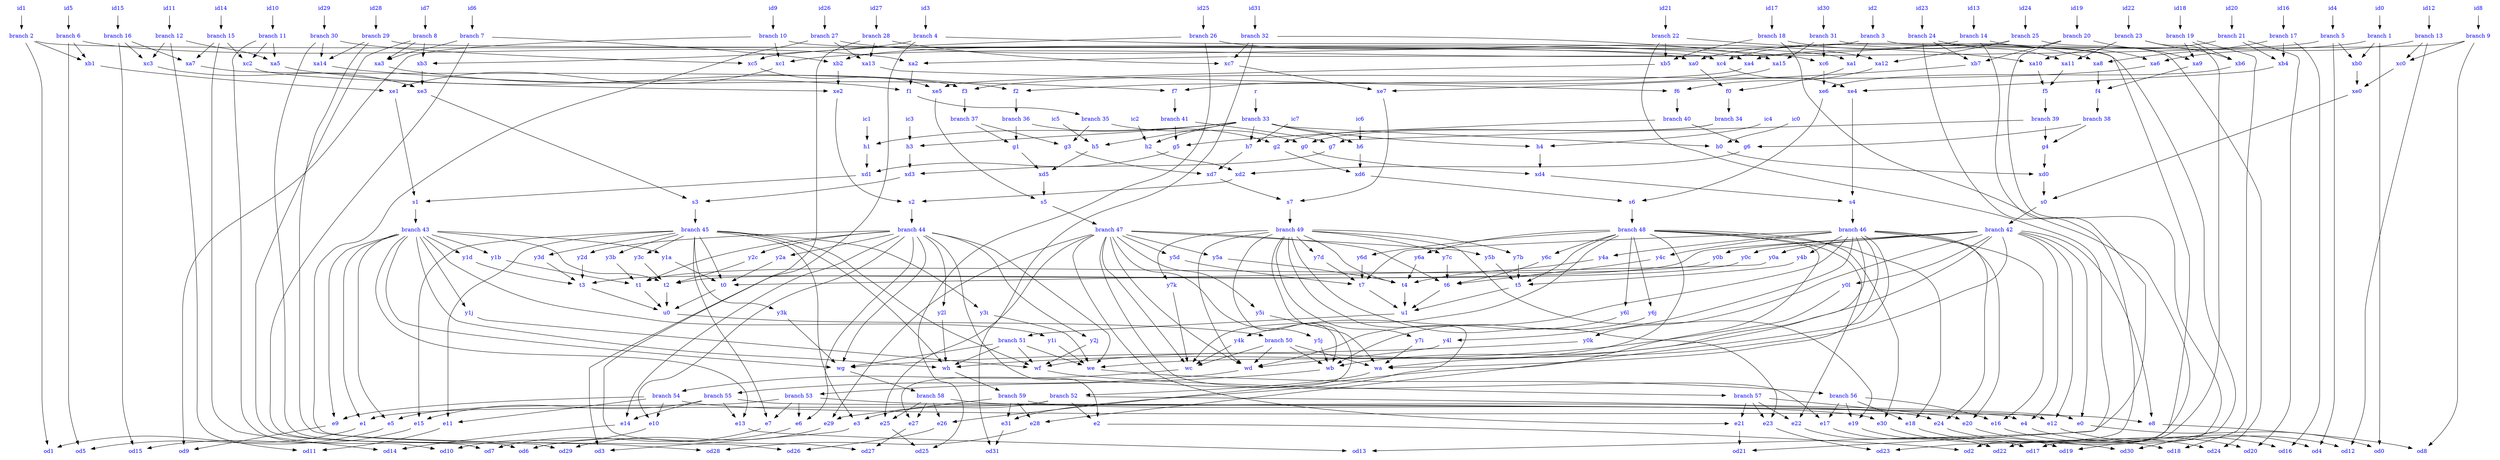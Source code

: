 digraph Netlist { 
"xa4" [image="XOR.gif" color="white" fontcolor = blue];
"xd7" [image="XOR.gif" color="white" fontcolor = blue];
"y1b" [image="NOT.gif" color="white" fontcolor = blue];
"e17" [image="AND.gif" color="white" fontcolor = blue];
"e19" [image="AND.gif" color="white" fontcolor = blue];
"branch 20" [color="white" fontcolor = blue];
"branch 44" [color="white" fontcolor = blue];
"s6" [image="XOR.gif" color="white" fontcolor = blue];
"branch 16" [color="white" fontcolor = blue];
"branch 27" [color="white" fontcolor = blue];
"xb0" [image="XOR.gif" color="white" fontcolor = blue];
"branch 15" [color="white" fontcolor = blue];
"xc3" [image="XOR.gif" color="white" fontcolor = blue];
"y2l" [image="NOT.gif" color="white" fontcolor = blue];
"t5" [image="AND.gif" color="white" fontcolor = blue];
"branch 19" [color="white" fontcolor = blue];
"h0" [image="AND.gif" color="white" fontcolor = blue];
"id19" [color="white" fontcolor = blue];
"g5" [image="XOR.gif" color="white" fontcolor = blue];
"branch 31" [color="white" fontcolor = blue];
"branch 51" [color="white" fontcolor = blue];
"t3" [image="AND.gif" color="white" fontcolor = blue];
"xa11" [image="XOR.gif" color="white" fontcolor = blue];
"h2" [image="AND.gif" color="white" fontcolor = blue];
"h6" [image="AND.gif" color="white" fontcolor = blue];
"branch 57" [color="white" fontcolor = blue];
"f2" [image="XOR.gif" color="white" fontcolor = blue];
"e14" [image="AND.gif" color="white" fontcolor = blue];
"y1a" [image="NOT.gif" color="white" fontcolor = blue];
"y4k" [image="NOT.gif" color="white" fontcolor = blue];
"xb7" [image="XOR.gif" color="white" fontcolor = blue];
"xe1" [image="XOR.gif" color="white" fontcolor = blue];
"od8" [image="XOR.gif" color="white" fontcolor = blue];
"branch 10" [color="white" fontcolor = blue];
"ic1" [color="white" fontcolor = blue];
"od4" [image="XOR.gif" color="white" fontcolor = blue];
"xb3" [image="XOR.gif" color="white" fontcolor = blue];
"od29" [image="XOR.gif" color="white" fontcolor = blue];
"branch 5" [color="white" fontcolor = blue];
"u0" [image="OR.gif" color="white" fontcolor = blue];
"g2" [image="XOR.gif" color="white" fontcolor = blue];
"h1" [image="AND.gif" color="white" fontcolor = blue];
"y7b" [image="NOT.gif" color="white" fontcolor = blue];
"od5" [image="XOR.gif" color="white" fontcolor = blue];
"xa1" [image="XOR.gif" color="white" fontcolor = blue];
"y3k" [image="NOT.gif" color="white" fontcolor = blue];
"y2a" [image="NOT.gif" color="white" fontcolor = blue];
"branch 53" [color="white" fontcolor = blue];
"f1" [image="XOR.gif" color="white" fontcolor = blue];
"od18" [image="XOR.gif" color="white" fontcolor = blue];
"s1" [image="XOR.gif" color="white" fontcolor = blue];
"s5" [image="XOR.gif" color="white" fontcolor = blue];
"y7d" [image="NOT.gif" color="white" fontcolor = blue];
"id6" [color="white" fontcolor = blue];
"od15" [image="XOR.gif" color="white" fontcolor = blue];
"od30" [image="XOR.gif" color="white" fontcolor = blue];
"od3" [image="XOR.gif" color="white" fontcolor = blue];
"t6" [image="AND.gif" color="white" fontcolor = blue];
"branch 45" [color="white" fontcolor = blue];
"xb4" [image="XOR.gif" color="white" fontcolor = blue];
"f7" [image="XOR.gif" color="white" fontcolor = blue];
"e7" [image="AND.gif" color="white" fontcolor = blue];
"xb6" [image="XOR.gif" color="white" fontcolor = blue];
"e5" [image="AND.gif" color="white" fontcolor = blue];
"wd" [image="AND.gif" color="white" fontcolor = blue];
"ic7" [color="white" fontcolor = blue];
"e24" [image="AND.gif" color="white" fontcolor = blue];
"y4b" [image="NOT.gif" color="white" fontcolor = blue];
"od12" [image="XOR.gif" color="white" fontcolor = blue];
"xc2" [image="XOR.gif" color="white" fontcolor = blue];
"branch 47" [color="white" fontcolor = blue];
"id8" [color="white" fontcolor = blue];
"wa" [image="AND.gif" color="white" fontcolor = blue];
"e8" [image="AND.gif" color="white" fontcolor = blue];
"wh" [image="AND.gif" color="white" fontcolor = blue];
"y4a" [image="NOT.gif" color="white" fontcolor = blue];
"xd6" [image="XOR.gif" color="white" fontcolor = blue];
"od0" [image="XOR.gif" color="white" fontcolor = blue];
"branch 30" [color="white" fontcolor = blue];
"id25" [color="white" fontcolor = blue];
"od10" [image="XOR.gif" color="white" fontcolor = blue];
"e23" [image="AND.gif" color="white" fontcolor = blue];
"xe6" [image="XOR.gif" color="white" fontcolor = blue];
"id31" [color="white" fontcolor = blue];
"xd4" [image="XOR.gif" color="white" fontcolor = blue];
"od20" [image="XOR.gif" color="white" fontcolor = blue];
"e13" [image="AND.gif" color="white" fontcolor = blue];
"xa10" [image="XOR.gif" color="white" fontcolor = blue];
"xa13" [image="XOR.gif" color="white" fontcolor = blue];
"od23" [image="XOR.gif" color="white" fontcolor = blue];
"id29" [color="white" fontcolor = blue];
"od24" [image="XOR.gif" color="white" fontcolor = blue];
"xd0" [image="XOR.gif" color="white" fontcolor = blue];
"e22" [image="AND.gif" color="white" fontcolor = blue];
"y3c" [image="NOT.gif" color="white" fontcolor = blue];
"e10" [image="AND.gif" color="white" fontcolor = blue];
"e18" [image="AND.gif" color="white" fontcolor = blue];
"xa2" [image="XOR.gif" color="white" fontcolor = blue];
"xb2" [image="XOR.gif" color="white" fontcolor = blue];
"t1" [image="AND.gif" color="white" fontcolor = blue];
"xc5" [image="XOR.gif" color="white" fontcolor = blue];
"t0" [image="AND.gif" color="white" fontcolor = blue];
"id13" [color="white" fontcolor = blue];
"branch 12" [color="white" fontcolor = blue];
"xb1" [image="XOR.gif" color="white" fontcolor = blue];
"od6" [image="XOR.gif" color="white" fontcolor = blue];
"g3" [image="XOR.gif" color="white" fontcolor = blue];
"y1d" [image="NOT.gif" color="white" fontcolor = blue];
"e4" [image="AND.gif" color="white" fontcolor = blue];
"ic6" [color="white" fontcolor = blue];
"y5d" [image="NOT.gif" color="white" fontcolor = blue];
"e2" [image="AND.gif" color="white" fontcolor = blue];
"xa6" [image="XOR.gif" color="white" fontcolor = blue];
"branch 11" [color="white" fontcolor = blue];
"branch 25" [color="white" fontcolor = blue];
"s4" [image="XOR.gif" color="white" fontcolor = blue];
"branch 13" [color="white" fontcolor = blue];
"y6l" [image="NOT.gif" color="white" fontcolor = blue];
"od16" [image="XOR.gif" color="white" fontcolor = blue];
"xe0" [image="XOR.gif" color="white" fontcolor = blue];
"y7c" [image="NOT.gif" color="white" fontcolor = blue];
"ic4" [color="white" fontcolor = blue];
"e0" [image="AND.gif" color="white" fontcolor = blue];
"id0" [color="white" fontcolor = blue];
"id3" [color="white" fontcolor = blue];
"xe3" [image="XOR.gif" color="white" fontcolor = blue];
"branch 1" [color="white" fontcolor = blue];
"id28" [color="white" fontcolor = blue];
"id18" [color="white" fontcolor = blue];
"od28" [image="XOR.gif" color="white" fontcolor = blue];
"id27" [color="white" fontcolor = blue];
"xd1" [image="XOR.gif" color="white" fontcolor = blue];
"e26" [image="AND.gif" color="white" fontcolor = blue];
"h4" [image="AND.gif" color="white" fontcolor = blue];
"branch 40" [color="white" fontcolor = blue];
"y4l" [image="NOT.gif" color="white" fontcolor = blue];
"y5j" [image="NOT.gif" color="white" fontcolor = blue];
"id22" [color="white" fontcolor = blue];
"e30" [image="AND.gif" color="white" fontcolor = blue];
"branch 22" [color="white" fontcolor = blue];
"branch 38" [color="white" fontcolor = blue];
"id14" [color="white" fontcolor = blue];
"id9" [color="white" fontcolor = blue];
"branch 3" [color="white" fontcolor = blue];
"id2" [color="white" fontcolor = blue];
"branch 35" [color="white" fontcolor = blue];
"e11" [image="AND.gif" color="white" fontcolor = blue];
"y0c" [image="NOT.gif" color="white" fontcolor = blue];
"branch 52" [color="white" fontcolor = blue];
"branch 29" [color="white" fontcolor = blue];
"y6j" [image="NOT.gif" color="white" fontcolor = blue];
"e6" [image="AND.gif" color="white" fontcolor = blue];
"od26" [image="XOR.gif" color="white" fontcolor = blue];
"y0l" [image="NOT.gif" color="white" fontcolor = blue];
"t4" [image="AND.gif" color="white" fontcolor = blue];
"branch 4" [color="white" fontcolor = blue];
"branch 24" [color="white" fontcolor = blue];
"branch 6" [color="white" fontcolor = blue];
"xc7" [image="XOR.gif" color="white" fontcolor = blue];
"branch 32" [color="white" fontcolor = blue];
"branch 58" [color="white" fontcolor = blue];
"id20" [color="white" fontcolor = blue];
"od9" [image="XOR.gif" color="white" fontcolor = blue];
"od14" [image="XOR.gif" color="white" fontcolor = blue];
"branch 9" [color="white" fontcolor = blue];
"id1" [color="white" fontcolor = blue];
"id21" [color="white" fontcolor = blue];
"y3b" [image="NOT.gif" color="white" fontcolor = blue];
"od19" [image="XOR.gif" color="white" fontcolor = blue];
"e1" [image="AND.gif" color="white" fontcolor = blue];
"xd5" [image="XOR.gif" color="white" fontcolor = blue];
"g6" [image="XOR.gif" color="white" fontcolor = blue];
"branch 46" [color="white" fontcolor = blue];
"branch 2" [color="white" fontcolor = blue];
"h3" [image="AND.gif" color="white" fontcolor = blue];
"e27" [image="AND.gif" color="white" fontcolor = blue];
"od17" [image="XOR.gif" color="white" fontcolor = blue];
"od25" [image="XOR.gif" color="white" fontcolor = blue];
"g1" [image="XOR.gif" color="white" fontcolor = blue];
"y4c" [image="NOT.gif" color="white" fontcolor = blue];
"xc6" [image="XOR.gif" color="white" fontcolor = blue];
"xa3" [image="XOR.gif" color="white" fontcolor = blue];
"id30" [color="white" fontcolor = blue];
"xa0" [image="XOR.gif" color="white" fontcolor = blue];
"od31" [image="XOR.gif" color="white" fontcolor = blue];
"e15" [image="AND.gif" color="white" fontcolor = blue];
"xa9" [image="XOR.gif" color="white" fontcolor = blue];
"wc" [image="AND.gif" color="white" fontcolor = blue];
"g0" [image="XOR.gif" color="white" fontcolor = blue];
"s2" [image="XOR.gif" color="white" fontcolor = blue];
"id10" [color="white" fontcolor = blue];
"s3" [image="XOR.gif" color="white" fontcolor = blue];
"xa8" [image="XOR.gif" color="white" fontcolor = blue];
"id16" [color="white" fontcolor = blue];
"xe2" [image="XOR.gif" color="white" fontcolor = blue];
"s7" [image="XOR.gif" color="white" fontcolor = blue];
"y3i" [image="NOT.gif" color="white" fontcolor = blue];
"y2c" [image="NOT.gif" color="white" fontcolor = blue];
"branch 8" [color="white" fontcolor = blue];
"xc4" [image="XOR.gif" color="white" fontcolor = blue];
"id24" [color="white" fontcolor = blue];
"xe4" [image="XOR.gif" color="white" fontcolor = blue];
"od21" [image="XOR.gif" color="white" fontcolor = blue];
"id7" [color="white" fontcolor = blue];
"y7k" [image="NOT.gif" color="white" fontcolor = blue];
"xe5" [image="XOR.gif" color="white" fontcolor = blue];
"f6" [image="XOR.gif" color="white" fontcolor = blue];
"xd2" [image="XOR.gif" color="white" fontcolor = blue];
"branch 54" [color="white" fontcolor = blue];
"branch 50" [color="white" fontcolor = blue];
"id4" [color="white" fontcolor = blue];
"branch 43" [color="white" fontcolor = blue];
"xa14" [image="XOR.gif" color="white" fontcolor = blue];
"branch 21" [color="white" fontcolor = blue];
"branch 59" [color="white" fontcolor = blue];
"t2" [image="AND.gif" color="white" fontcolor = blue];
"y5i" [image="NOT.gif" color="white" fontcolor = blue];
"g4" [image="XOR.gif" color="white" fontcolor = blue];
"od1" [image="XOR.gif" color="white" fontcolor = blue];
"branch 34" [color="white" fontcolor = blue];
"od13" [image="XOR.gif" color="white" fontcolor = blue];
"wb" [image="AND.gif" color="white" fontcolor = blue];
"xa7" [image="XOR.gif" color="white" fontcolor = blue];
"xb5" [image="XOR.gif" color="white" fontcolor = blue];
"branch 37" [color="white" fontcolor = blue];
"branch 18" [color="white" fontcolor = blue];
"xd3" [image="XOR.gif" color="white" fontcolor = blue];
"od7" [image="XOR.gif" color="white" fontcolor = blue];
"we" [image="AND.gif" color="white" fontcolor = blue];
"id15" [color="white" fontcolor = blue];
"ic2" [color="white" fontcolor = blue];
"g7" [image="XOR.gif" color="white" fontcolor = blue];
"y3d" [image="NOT.gif" color="white" fontcolor = blue];
"branch 49" [color="white" fontcolor = blue];
"branch 33" [color="white" fontcolor = blue];
"e9" [image="AND.gif" color="white" fontcolor = blue];
"branch 56" [color="white" fontcolor = blue];
"branch 55" [color="white" fontcolor = blue];
"y2j" [image="NOT.gif" color="white" fontcolor = blue];
"xc0" [image="XOR.gif" color="white" fontcolor = blue];
"wg" [image="AND.gif" color="white" fontcolor = blue];
"branch 28" [color="white" fontcolor = blue];
"h5" [image="AND.gif" color="white" fontcolor = blue];
"od27" [image="XOR.gif" color="white" fontcolor = blue];
"y6d" [image="NOT.gif" color="white" fontcolor = blue];
"r" [color="white" fontcolor = blue];
"e21" [image="AND.gif" color="white" fontcolor = blue];
"branch 36" [color="white" fontcolor = blue];
"branch 14" [color="white" fontcolor = blue];
"branch 26" [color="white" fontcolor = blue];
"e25" [image="AND.gif" color="white" fontcolor = blue];
"branch 42" [color="white" fontcolor = blue];
"ic5" [color="white" fontcolor = blue];
"y7i" [image="NOT.gif" color="white" fontcolor = blue];
"h7" [image="AND.gif" color="white" fontcolor = blue];
"branch 41" [color="white" fontcolor = blue];
"ic3" [color="white" fontcolor = blue];
"y6a" [image="NOT.gif" color="white" fontcolor = blue];
"xa5" [image="XOR.gif" color="white" fontcolor = blue];
"f0" [image="XOR.gif" color="white" fontcolor = blue];
"y0a" [image="NOT.gif" color="white" fontcolor = blue];
"od2" [image="XOR.gif" color="white" fontcolor = blue];
"branch 7" [color="white" fontcolor = blue];
"e3" [image="AND.gif" color="white" fontcolor = blue];
"id23" [color="white" fontcolor = blue];
"s0" [image="XOR.gif" color="white" fontcolor = blue];
"e29" [image="AND.gif" color="white" fontcolor = blue];
"branch 23" [color="white" fontcolor = blue];
"f3" [image="XOR.gif" color="white" fontcolor = blue];
"wf" [image="AND.gif" color="white" fontcolor = blue];
"f4" [image="XOR.gif" color="white" fontcolor = blue];
"e12" [image="AND.gif" color="white" fontcolor = blue];
"y6c" [image="NOT.gif" color="white" fontcolor = blue];
"branch 17" [color="white" fontcolor = blue];
"y5a" [image="NOT.gif" color="white" fontcolor = blue];
"id26" [color="white" fontcolor = blue];
"branch 39" [color="white" fontcolor = blue];
"id12" [color="white" fontcolor = blue];
"e20" [image="AND.gif" color="white" fontcolor = blue];
"t7" [image="AND.gif" color="white" fontcolor = blue];
"xc1" [image="XOR.gif" color="white" fontcolor = blue];
"y0k" [image="NOT.gif" color="white" fontcolor = blue];
"f5" [image="XOR.gif" color="white" fontcolor = blue];
"ic0" [color="white" fontcolor = blue];
"id17" [color="white" fontcolor = blue];
"xa15" [image="XOR.gif" color="white" fontcolor = blue];
"branch 48" [color="white" fontcolor = blue];
"od22" [image="XOR.gif" color="white" fontcolor = blue];
"od11" [image="XOR.gif" color="white" fontcolor = blue];
"y5b" [image="NOT.gif" color="white" fontcolor = blue];
"e16" [image="AND.gif" color="white" fontcolor = blue];
"y1j" [image="NOT.gif" color="white" fontcolor = blue];
"xe7" [image="XOR.gif" color="white" fontcolor = blue];
"id11" [color="white" fontcolor = blue];
"y0b" [image="NOT.gif" color="white" fontcolor = blue];
"e31" [image="AND.gif" color="white" fontcolor = blue];
"e28" [image="AND.gif" color="white" fontcolor = blue];
"xa12" [image="XOR.gif" color="white" fontcolor = blue];
"y1i" [image="NOT.gif" color="white" fontcolor = blue];
"y2d" [image="NOT.gif" color="white" fontcolor = blue];
"u1" [image="OR.gif" color="white" fontcolor = blue];
"id5" [color="white" fontcolor = blue];
"xa2" -> "f1";
"branch 42" -> "t3";
"h7" -> "xd7";
"branch 45" -> "e15";
"branch 43" -> "e13";
"id12" -> "branch 13";
"y1d" -> "t3";
"e19" -> "od19";
"s3" -> "branch 45";
"xc1" -> "xe1";
"branch 57" -> "e23";
"xb3" -> "xe3";
"e25" -> "od25";
"y4b" -> "t5";
"y6l" -> "wd";
"branch 46" -> "y4b";
"branch 55" -> "e13";
"xc5" -> "xe5";
"branch 48" -> "wc";
"f0" -> "branch 34";
"xd1" -> "s1";
"y5j" -> "wb";
"branch 2" -> "xa0";
"we" -> "branch 56";
"wh" -> "branch 59";
"branch 46" -> "y4a";
"e12" -> "od12";
"branch 48" -> "y6l";
"e16" -> "od16";
"y3i" -> "we";
"branch 21" -> "od20";
"id9" -> "branch 10";
"branch 45" -> "t0";
"t1" -> "u0";
"branch 41" -> "g5";
"e30" -> "od30";
"xa3" -> "f1";
"branch 29" -> "xa14";
"branch 42" -> "y0l";
"branch 37" -> "g1";
"branch 16" -> "xa7";
"y0k" -> "wg";
"branch 26" -> "xa12";
"branch 19" -> "od18";
"e14" -> "od14";
"g5" -> "xd1";
"xd7" -> "s7";
"branch 30" -> "xc5";
"y1b" -> "t1";
"branch 31" -> "od30";
"branch 46" -> "t7";
"branch 3" -> "xb2";
"branch 46" -> "e16";
"branch 4" -> "xa1";
"branch 54" -> "e10";
"branch 47" -> "y5d";
"branch 1" -> "xa0";
"y7d" -> "t7";
"f5" -> "branch 39";
"e18" -> "od18";
"id4" -> "branch 5";
"branch 45" -> "wh";
"h3" -> "xd3";
"wg" -> "branch 58";
"ic3" -> "h3";
"xe5" -> "s5";
"y6a" -> "t4";
"branch 54" -> "e9";
"branch 49" -> "y7i";
"e22" -> "od22";
"id28" -> "branch 29";
"branch 49" -> "y7c";
"branch 13" -> "xc0";
"branch 44" -> "e6";
"e26" -> "od26";
"branch 48" -> "y6c";
"branch 58" -> "e25";
"xa1" -> "f0";
"branch 19" -> "xa9";
"y3b" -> "t1";
"branch 44" -> "y2c";
"branch 49" -> "wb";
"branch 37" -> "g3";
"branch 55" -> "e12";
"branch 38" -> "g4";
"branch 12" -> "od11";
"branch 45" -> "wf";
"branch 7" -> "od6";
"branch 35" -> "g3";
"branch 44" -> "t1";
"id30" -> "branch 31";
"branch 49" -> "y7b";
"branch 43" -> "y1j";
"branch 47" -> "e25";
"branch 44" -> "y2a";
"branch 59" -> "e28";
"branch 27" -> "xa13";
"y5a" -> "t4";
"branch 47" -> "e21";
"branch 16" -> "od15";
"h6" -> "xd6";
"y6c" -> "t6";
"branch 44" -> "wg";
"branch 49" -> "wd";
"branch 33" -> "h5";
"branch 57" -> "e22";
"id10" -> "branch 11";
"branch 51" -> "wh";
"branch 45" -> "e3";
"xa4" -> "f2";
"branch 48" -> "e18";
"id27" -> "branch 28";
"y1j" -> "wf";
"branch 56" -> "e16";
"branch 33" -> "h3";
"branch 12" -> "xc3";
"e17" -> "od17";
"branch 32" -> "xa15";
"branch 24" -> "od23";
"y4l" -> "wd";
"y2j" -> "wf";
"h1" -> "xd1";
"branch 49" -> "e19";
"branch 23" -> "xb6";
"branch 17" -> "xb4";
"branch 44" -> "y2j";
"branch 1" -> "od0";
"g7" -> "xd3";
"branch 15" -> "od14";
"branch 48" -> "e26";
"branch 36" -> "g2";
"branch 17" -> "xa8";
"branch 3" -> "od2";
"branch 43" -> "e5";
"branch 32" -> "xc7";
"branch 36" -> "g1";
"t2" -> "u0";
"e2" -> "od2";
"xc4" -> "xe4";
"branch 48" -> "wa";
"e21" -> "od21";
"branch 45" -> "e7";
"branch 43" -> "e9";
"branch 39" -> "g7";
"e29" -> "od29";
"branch 4" -> "xb3";
"branch 8" -> "xa3";
"y7c" -> "t6";
"y3k" -> "wg";
"ic4" -> "h4";
"xa9" -> "f4";
"branch 33" -> "h1";
"h4" -> "xd4";
"branch 22" -> "xb5";
"branch 13" -> "od12";
"id0" -> "branch 1";
"xd2" -> "s2";
"id3" -> "branch 4";
"branch 7" -> "xb2";
"y4a" -> "t4";
"branch 5" -> "xb0";
"xc0" -> "xe0";
"branch 44" -> "e10";
"e4" -> "od4";
"xa6" -> "f3";
"xe4" -> "s4";
"branch 15" -> "xc2";
"branch 5" -> "od4";
"branch 42" -> "y0a";
"xa5" -> "f2";
"branch 46" -> "e28";
"e8" -> "od8";
"branch 10" -> "od9";
"branch 28" -> "xc7";
"id22" -> "branch 23";
"branch 26" -> "od25";
"branch 18" -> "od17";
"branch 30" -> "od29";
"t6" -> "u1";
"xe2" -> "s2";
"branch 40" -> "g6";
"branch 48" -> "e30";
"xa13" -> "f6";
"branch 23" -> "od22";
"branch 15" -> "xa7";
"branch 6" -> "od5";
"branch 42" -> "we";
"branch 46" -> "y4c";
"g6" -> "xd2";
"branch 21" -> "xa10";
"branch 42" -> "e8";
"y0l" -> "wh";
"wa" -> "branch 52";
"r" -> "branch 33";
"branch 50" -> "wc";
"e28" -> "od28";
"id24" -> "branch 25";
"h5" -> "xd5";
"t4" -> "u1";
"xb2" -> "xe2";
"branch 12" -> "xa5";
"e10" -> "od10";
"branch 42" -> "wf";
"s2" -> "branch 44";
"branch 46" -> "y4k";
"branch 59" -> "e29";
"xc7" -> "xe7";
"ic0" -> "h0";
"branch 52" -> "e0";
"xd0" -> "s0";
"xe6" -> "s6";
"branch 51" -> "we";
"y7i" -> "wa";
"branch 47" -> "t6";
"branch 9" -> "od8";
"branch 21" -> "xb4";
"branch 5" -> "xa2";
"branch 59" -> "e30";
"branch 8" -> "od7";
"xe1" -> "s1";
"branch 20" -> "od19";
"xc6" -> "xe6";
"s7" -> "branch 49";
"g2" -> "xd6";
"branch 42" -> "y0b";
"branch 6" -> "xb1";
"xd4" -> "s4";
"branch 43" -> "y1d";
"branch 47" -> "y5i";
"branch 47" -> "wc";
"branch 49" -> "e27";
"branch 9" -> "xa4";
"e27" -> "od27";
"branch 2" -> "xb1";
"branch 2" -> "od1";
"t0" -> "u0";
"id14" -> "branch 15";
"branch 44" -> "e2";
"id15" -> "branch 16";
"e3" -> "od3";
"id13" -> "branch 14";
"branch 44" -> "we";
"branch 51" -> "wg";
"branch 14" -> "od13";
"branch 34" -> "g2";
"branch 47" -> "y5j";
"branch 24" -> "xa11";
"branch 44" -> "y2l";
"y0a" -> "t0";
"branch 57" -> "e20";
"id6" -> "branch 7";
"y3c" -> "t2";
"branch 46" -> "e24";
"xe3" -> "s3";
"branch 45" -> "y3i";
"branch 24" -> "xb7";
"s0" -> "branch 42";
"branch 22" -> "od21";
"xa12" -> "f6";
"branch 9" -> "xc0";
"ic7" -> "h7";
"e31" -> "od31";
"branch 45" -> "e11";
"wf" -> "branch 57";
"branch 48" -> "y6a";
"branch 58" -> "e24";
"branch 46" -> "y4l";
"g4" -> "xd0";
"branch 33" -> "h7";
"branch 43" -> "wg";
"branch 45" -> "y3d";
"e0" -> "od0";
"branch 49" -> "e23";
"branch 31" -> "xa15";
"branch 43" -> "y1b";
"branch 58" -> "e26";
"y5b" -> "t5";
"e6" -> "od6";
"branch 55" -> "e14";
"branch 44" -> "e14";
"branch 1" -> "xb0";
"branch 45" -> "y3b";
"branch 52" -> "e2";
"f7" -> "branch 41";
"branch 53" -> "e4";
"y4k" -> "wc";
"branch 11" -> "od10";
"branch 50" -> "wd";
"branch 29" -> "od28";
"e24" -> "od24";
"branch 33" -> "h0";
"e5" -> "od5";
"branch 18" -> "xa8";
"e7" -> "od7";
"xb7" -> "xe7";
"branch 6" -> "xa2";
"wd" -> "branch 55";
"xa11" -> "f5";
"branch 43" -> "e1";
"branch 20" -> "xa9";
"branch 43" -> "y1i";
"branch 14" -> "xa6";
"branch 44" -> "y2d";
"g1" -> "xd5";
"h2" -> "xd2";
"branch 56" -> "e18";
"xa0" -> "f0";
"branch 17" -> "od16";
"id7" -> "branch 8";
"ic6" -> "h6";
"branch 48" -> "y6d";
"branch 49" -> "e31";
"ic2" -> "h2";
"branch 52" -> "e1";
"id8" -> "branch 9";
"id20" -> "branch 21";
"branch 43" -> "t2";
"branch 42" -> "e4";
"id21" -> "branch 22";
"branch 19" -> "xb6";
"ic1" -> "h1";
"xd6" -> "s6";
"branch 25" -> "od24";
"y4c" -> "t6";
"id5" -> "branch 6";
"id31" -> "branch 32";
"xb5" -> "xe5";
"branch 33" -> "h6";
"branch 55" -> "e15";
"y6d" -> "t7";
"branch 27" -> "xc6";
"branch 50" -> "wa";
"branch 35" -> "g0";
"branch 14" -> "xc1";
"s1" -> "branch 43";
"branch 27" -> "od26";
"u0" -> "branch 50";
"y1i" -> "we";
"branch 42" -> "y0k";
"branch 22" -> "xa10";
"id23" -> "branch 24";
"y7k" -> "wc";
"branch 52" -> "e3";
"id18" -> "branch 19";
"branch 3" -> "xa1";
"branch 10" -> "xa4";
"id29" -> "branch 30";
"e15" -> "od15";
"branch 47" -> "wd";
"branch 47" -> "e29";
"branch 26" -> "xc5";
"branch 47" -> "e17";
"xe0" -> "s0";
"branch 7" -> "xa3";
"branch 54" -> "e11";
"y5i" -> "wa";
"branch 13" -> "xa6";
"wc" -> "branch 54";
"branch 8" -> "xb3";
"branch 48" -> "e22";
"wb" -> "branch 53";
"xa8" -> "f4";
"branch 48" -> "t5";
"y2c" -> "t2";
"branch 43" -> "y1a";
"branch 54" -> "e8";
"branch 46" -> "e20";
"xa7" -> "f3";
"f1" -> "branch 35";
"branch 23" -> "xa11";
"xd3" -> "s3";
"branch 30" -> "xa14";
"f4" -> "branch 38";
"branch 46" -> "wb";
"branch 56" -> "e17";
"id19" -> "branch 20";
"branch 58" -> "e27";
"e23" -> "od23";
"xc3" -> "xe3";
"xb6" -> "xe6";
"xa14" -> "f7";
"branch 49" -> "t4";
"branch 47" -> "y5b";
"t7" -> "u1";
"y1a" -> "t0";
"id25" -> "branch 26";
"branch 42" -> "y0c";
"branch 33" -> "h2";
"branch 28" -> "od27";
"y3d" -> "t3";
"xb0" -> "xe0";
"branch 25" -> "xa12";
"xd5" -> "s5";
"branch 10" -> "xc1";
"xa10" -> "f5";
"branch 56" -> "e19";
"branch 45" -> "y3k";
"e11" -> "od11";
"e1" -> "od1";
"branch 48" -> "y6j";
"s4" -> "branch 46";
"branch 20" -> "xb7";
"e13" -> "od13";
"branch 16" -> "xc3";
"branch 28" -> "xa13";
"y7b" -> "t5";
"branch 45" -> "y3c";
"e9" -> "od9";
"xa15" -> "f7";
"branch 38" -> "g6";
"branch 42" -> "e0";
"branch 18" -> "xb5";
"y5d" -> "t7";
"xe7" -> "s7";
"xc2" -> "xe2";
"branch 4" -> "od3";
"y0c" -> "t2";
"branch 42" -> "e12";
"xb1" -> "xe1";
"f6" -> "branch 40";
"ic5" -> "h5";
"f2" -> "branch 36";
"branch 25" -> "xc4";
"branch 40" -> "g5";
"s6" -> "branch 48";
"xb4" -> "xe4";
"branch 53" -> "e5";
"id11" -> "branch 12";
"t3" -> "u0";
"y6j" -> "wb";
"branch 47" -> "y5a";
"s5" -> "branch 47";
"f3" -> "branch 37";
"y2a" -> "t0";
"g3" -> "xd7";
"id26" -> "branch 27";
"branch 43" -> "wh";
"g0" -> "xd4";
"id2" -> "branch 3";
"id1" -> "branch 2";
"h0" -> "xd0";
"branch 49" -> "y7k";
"branch 41" -> "g7";
"branch 11" -> "xc2";
"id17" -> "branch 18";
"branch 51" -> "wf";
"id16" -> "branch 17";
"branch 29" -> "xc4";
"branch 31" -> "xc6";
"branch 46" -> "wa";
"branch 34" -> "g0";
"branch 57" -> "e21";
"branch 33" -> "h4";
"branch 49" -> "y7d";
"y2l" -> "wh";
"y2d" -> "t3";
"t5" -> "u1";
"branch 53" -> "e7";
"branch 50" -> "wb";
"e20" -> "od20";
"u1" -> "branch 51";
"branch 59" -> "e31";
"branch 39" -> "g4";
"branch 32" -> "od31";
"y0b" -> "t1";
"branch 11" -> "xa5";
"branch 53" -> "e6";
} 
